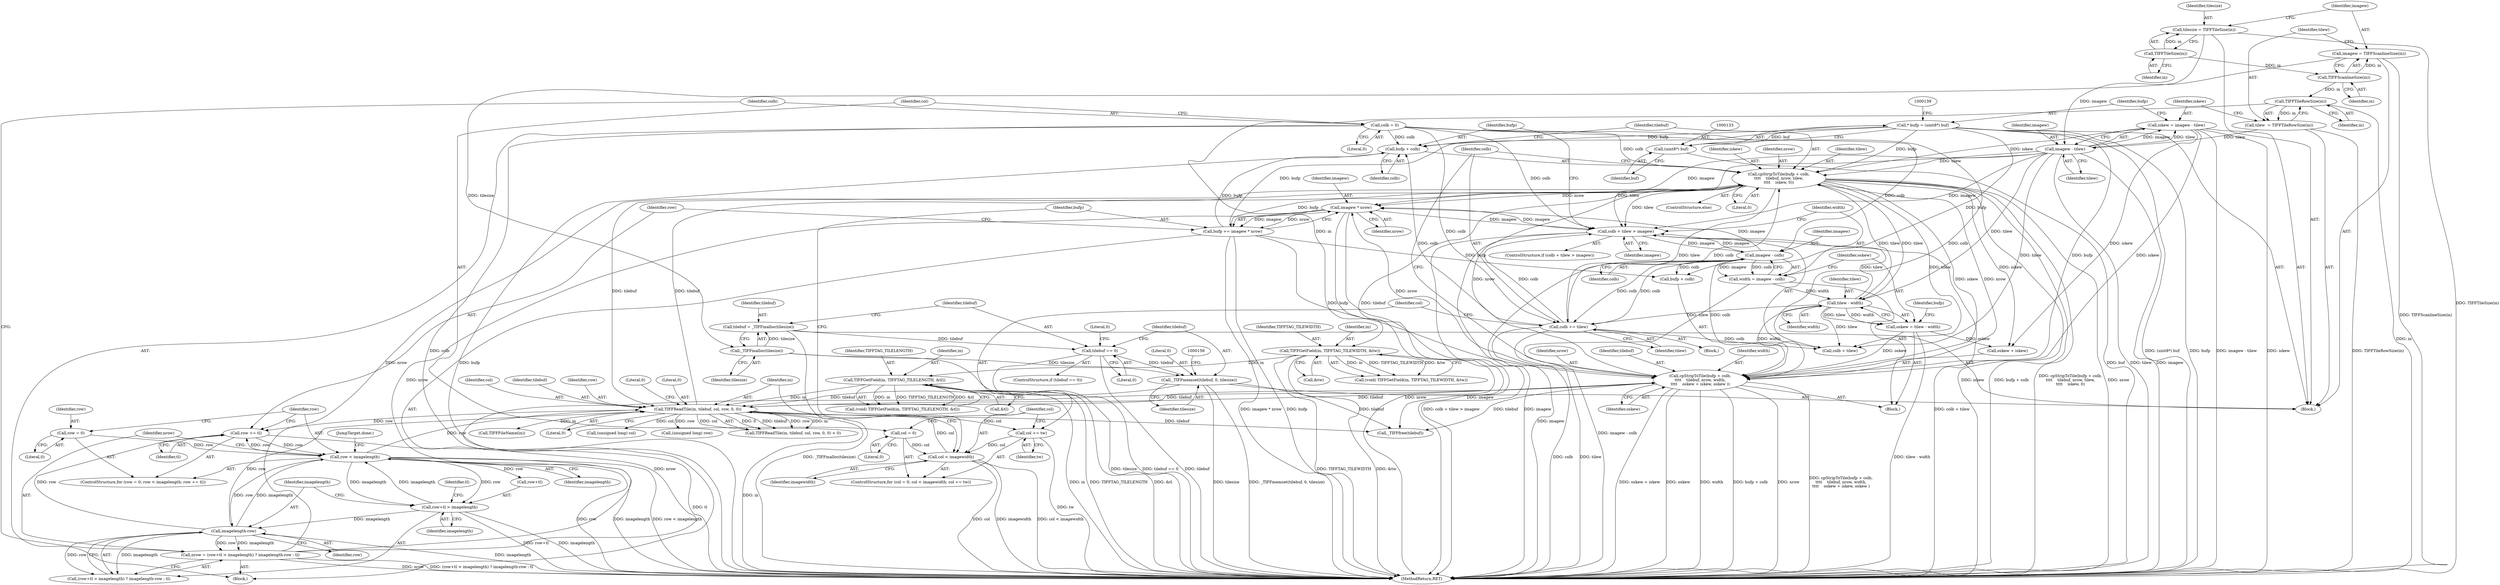 digraph "1_libtiff_5ad9d8016fbb60109302d558f7edb2cb2a3bb8e3@pointer" {
"1000269" [label="(Call,bufp + colb)"];
"1000280" [label="(Call,bufp += imagew * nrow)"];
"1000282" [label="(Call,imagew * nrow)"];
"1000247" [label="(Call,imagew - colb)"];
"1000238" [label="(Call,colb + tilew > imagew)"];
"1000194" [label="(Call,colb = 0)"];
"1000277" [label="(Call,colb += tilew)"];
"1000253" [label="(Call,tilew - width)"];
"1000126" [label="(Call,imagew - tilew)"];
"1000114" [label="(Call,imagew = TIFFScanlineSize(in))"];
"1000116" [label="(Call,TIFFScanlineSize(in))"];
"1000110" [label="(Call,TIFFTileSize(in))"];
"1000119" [label="(Call,tilew  = TIFFTileRowSize(in))"];
"1000121" [label="(Call,TIFFTileRowSize(in))"];
"1000268" [label="(Call,cpStripToTile(bufp + colb,\n\t\t\t\t    tilebuf, nrow, tilew,\n\t\t\t\t    iskew, 0))"];
"1000130" [label="(Call,* bufp = (uint8*) buf)"];
"1000132" [label="(Call,(uint8*) buf)"];
"1000212" [label="(Call,TIFFReadTile(in, tilebuf, col, row, 0, 0))"];
"1000164" [label="(Call,TIFFGetField(in, TIFFTAG_TILELENGTH, &tl))"];
"1000157" [label="(Call,TIFFGetField(in, TIFFTAG_TILEWIDTH, &tw))"];
"1000256" [label="(Call,cpStripToTile(bufp + colb,\n\t\t\t\t    tilebuf, nrow, width,\n\t\t\t\t    oskew + iskew, oskew ))"];
"1000181" [label="(Call,nrow = (row+tl > imagelength) ? imagelength-row : tl)"];
"1000189" [label="(Call,imagelength-row)"];
"1000184" [label="(Call,row+tl > imagelength)"];
"1000173" [label="(Call,row < imagelength)"];
"1000170" [label="(Call,row = 0)"];
"1000176" [label="(Call,row += tl)"];
"1000251" [label="(Call,oskew = tilew - width)"];
"1000124" [label="(Call,iskew = imagew - tilew)"];
"1000151" [label="(Call,_TIFFmemset(tilebuf, 0, tilesize))"];
"1000146" [label="(Call,tilebuf == 0)"];
"1000141" [label="(Call,tilebuf = _TIFFmalloc(tilesize))"];
"1000143" [label="(Call,_TIFFmalloc(tilesize))"];
"1000108" [label="(Call,tilesize = TIFFTileSize(in))"];
"1000202" [label="(Call,col < imagewidth)"];
"1000199" [label="(Call,col = 0)"];
"1000205" [label="(Call,col += tw)"];
"1000245" [label="(Call,width = imagew - colb)"];
"1000219" [label="(Literal,0)"];
"1000263" [label="(Call,oskew + iskew)"];
"1000274" [label="(Identifier,tilew)"];
"1000150" [label="(Literal,0)"];
"1000249" [label="(Identifier,colb)"];
"1000272" [label="(Identifier,tilebuf)"];
"1000245" [label="(Call,width = imagew - colb)"];
"1000116" [label="(Call,TIFFScanlineSize(in))"];
"1000191" [label="(Identifier,row)"];
"1000257" [label="(Call,bufp + colb)"];
"1000213" [label="(Identifier,in)"];
"1000280" [label="(Call,bufp += imagew * nrow)"];
"1000176" [label="(Call,row += tl)"];
"1000199" [label="(Call,col = 0)"];
"1000266" [label="(Identifier,oskew)"];
"1000179" [label="(Block,)"];
"1000192" [label="(Identifier,tl)"];
"1000125" [label="(Identifier,iskew)"];
"1000165" [label="(Identifier,in)"];
"1000143" [label="(Call,_TIFFmalloc(tilesize))"];
"1000275" [label="(Identifier,iskew)"];
"1000281" [label="(Identifier,bufp)"];
"1000154" [label="(Identifier,tilesize)"];
"1000254" [label="(Identifier,tilew)"];
"1000196" [label="(Literal,0)"];
"1000134" [label="(Identifier,buf)"];
"1000282" [label="(Call,imagew * nrow)"];
"1000239" [label="(Call,colb + tilew)"];
"1000230" [label="(Call,(unsigned long) row)"];
"1000270" [label="(Identifier,bufp)"];
"1000278" [label="(Identifier,colb)"];
"1000172" [label="(Literal,0)"];
"1000147" [label="(Identifier,tilebuf)"];
"1000183" [label="(Call,(row+tl > imagelength) ? imagelength-row : tl)"];
"1000212" [label="(Call,TIFFReadTile(in, tilebuf, col, row, 0, 0))"];
"1000185" [label="(Call,row+tl)"];
"1000166" [label="(Identifier,TIFFTAG_TILELENGTH)"];
"1000261" [label="(Identifier,nrow)"];
"1000243" [label="(Block,)"];
"1000142" [label="(Identifier,tilebuf)"];
"1000127" [label="(Identifier,imagew)"];
"1000132" [label="(Call,(uint8*) buf)"];
"1000177" [label="(Identifier,row)"];
"1000277" [label="(Call,colb += tilew)"];
"1000286" [label="(Call,_TIFFfree(tilebuf))"];
"1000211" [label="(Call,TIFFReadTile(in, tilebuf, col, row, 0, 0) < 0)"];
"1000148" [label="(Literal,0)"];
"1000203" [label="(Identifier,col)"];
"1000170" [label="(Call,row = 0)"];
"1000283" [label="(Identifier,imagew)"];
"1000167" [label="(Call,&tl)"];
"1000290" [label="(MethodReturn,RET)"];
"1000205" [label="(Call,col += tw)"];
"1000131" [label="(Identifier,bufp)"];
"1000174" [label="(Identifier,row)"];
"1000260" [label="(Identifier,tilebuf)"];
"1000164" [label="(Call,TIFFGetField(in, TIFFTAG_TILELENGTH, &tl))"];
"1000184" [label="(Call,row+tl > imagelength)"];
"1000190" [label="(Identifier,imagelength)"];
"1000182" [label="(Identifier,nrow)"];
"1000141" [label="(Call,tilebuf = _TIFFmalloc(tilesize))"];
"1000284" [label="(Identifier,nrow)"];
"1000151" [label="(Call,_TIFFmemset(tilebuf, 0, tilesize))"];
"1000126" [label="(Call,imagew - tilew)"];
"1000207" [label="(Identifier,tw)"];
"1000237" [label="(ControlStructure,if (colb + tilew > imagew))"];
"1000267" [label="(ControlStructure,else)"];
"1000117" [label="(Identifier,in)"];
"1000251" [label="(Call,oskew = tilew - width)"];
"1000160" [label="(Call,&tw)"];
"1000268" [label="(Call,cpStripToTile(bufp + colb,\n\t\t\t\t    tilebuf, nrow, tilew,\n\t\t\t\t    iskew, 0))"];
"1000119" [label="(Call,tilew  = TIFFTileRowSize(in))"];
"1000217" [label="(Literal,0)"];
"1000157" [label="(Call,TIFFGetField(in, TIFFTAG_TILEWIDTH, &tw))"];
"1000224" [label="(Call,TIFFFileName(in))"];
"1000128" [label="(Identifier,tilew)"];
"1000158" [label="(Identifier,in)"];
"1000111" [label="(Identifier,in)"];
"1000215" [label="(Identifier,col)"];
"1000115" [label="(Identifier,imagew)"];
"1000201" [label="(Literal,0)"];
"1000279" [label="(Identifier,tilew)"];
"1000122" [label="(Identifier,in)"];
"1000130" [label="(Call,* bufp = (uint8*) buf)"];
"1000169" [label="(ControlStructure,for (row = 0; row < imagelength; row += tl))"];
"1000189" [label="(Call,imagelength-row)"];
"1000247" [label="(Call,imagew - colb)"];
"1000256" [label="(Call,cpStripToTile(bufp + colb,\n\t\t\t\t    tilebuf, nrow, width,\n\t\t\t\t    oskew + iskew, oskew ))"];
"1000109" [label="(Identifier,tilesize)"];
"1000188" [label="(Identifier,imagelength)"];
"1000181" [label="(Call,nrow = (row+tl > imagelength) ? imagelength-row : tl)"];
"1000200" [label="(Identifier,col)"];
"1000206" [label="(Identifier,col)"];
"1000159" [label="(Identifier,TIFFTAG_TILEWIDTH)"];
"1000121" [label="(Call,TIFFTileRowSize(in))"];
"1000110" [label="(Call,TIFFTileSize(in))"];
"1000195" [label="(Identifier,colb)"];
"1000153" [label="(Literal,0)"];
"1000218" [label="(Literal,0)"];
"1000253" [label="(Call,tilew - width)"];
"1000120" [label="(Identifier,tilew)"];
"1000144" [label="(Identifier,tilesize)"];
"1000124" [label="(Call,iskew = imagew - tilew)"];
"1000202" [label="(Call,col < imagewidth)"];
"1000248" [label="(Identifier,imagew)"];
"1000246" [label="(Identifier,width)"];
"1000198" [label="(ControlStructure,for (col = 0; col < imagewidth; col += tw))"];
"1000269" [label="(Call,bufp + colb)"];
"1000273" [label="(Identifier,nrow)"];
"1000146" [label="(Call,tilebuf == 0)"];
"1000175" [label="(Identifier,imagelength)"];
"1000162" [label="(Call,(void) TIFFGetField(in, TIFFTAG_TILELENGTH, &tl))"];
"1000155" [label="(Call,(void) TIFFGetField(in, TIFFTAG_TILEWIDTH, &tw))"];
"1000194" [label="(Call,colb = 0)"];
"1000271" [label="(Identifier,colb)"];
"1000108" [label="(Call,tilesize = TIFFTileSize(in))"];
"1000204" [label="(Identifier,imagewidth)"];
"1000214" [label="(Identifier,tilebuf)"];
"1000216" [label="(Identifier,row)"];
"1000242" [label="(Identifier,imagew)"];
"1000262" [label="(Identifier,width)"];
"1000258" [label="(Identifier,bufp)"];
"1000102" [label="(Block,)"];
"1000178" [label="(Identifier,tl)"];
"1000173" [label="(Call,row < imagelength)"];
"1000208" [label="(Block,)"];
"1000114" [label="(Call,imagew = TIFFScanlineSize(in))"];
"1000238" [label="(Call,colb + tilew > imagew)"];
"1000227" [label="(Call,(unsigned long) col)"];
"1000145" [label="(ControlStructure,if (tilebuf == 0))"];
"1000285" [label="(JumpTarget,done:)"];
"1000152" [label="(Identifier,tilebuf)"];
"1000252" [label="(Identifier,oskew)"];
"1000276" [label="(Literal,0)"];
"1000171" [label="(Identifier,row)"];
"1000255" [label="(Identifier,width)"];
"1000269" -> "1000268"  [label="AST: "];
"1000269" -> "1000271"  [label="CFG: "];
"1000270" -> "1000269"  [label="AST: "];
"1000271" -> "1000269"  [label="AST: "];
"1000272" -> "1000269"  [label="CFG: "];
"1000269" -> "1000290"  [label="DDG: bufp"];
"1000280" -> "1000269"  [label="DDG: bufp"];
"1000130" -> "1000269"  [label="DDG: bufp"];
"1000194" -> "1000269"  [label="DDG: colb"];
"1000277" -> "1000269"  [label="DDG: colb"];
"1000280" -> "1000179"  [label="AST: "];
"1000280" -> "1000282"  [label="CFG: "];
"1000281" -> "1000280"  [label="AST: "];
"1000282" -> "1000280"  [label="AST: "];
"1000177" -> "1000280"  [label="CFG: "];
"1000280" -> "1000290"  [label="DDG: imagew * nrow"];
"1000280" -> "1000290"  [label="DDG: bufp"];
"1000280" -> "1000256"  [label="DDG: bufp"];
"1000280" -> "1000257"  [label="DDG: bufp"];
"1000280" -> "1000268"  [label="DDG: bufp"];
"1000282" -> "1000280"  [label="DDG: imagew"];
"1000282" -> "1000280"  [label="DDG: nrow"];
"1000130" -> "1000280"  [label="DDG: bufp"];
"1000282" -> "1000284"  [label="CFG: "];
"1000283" -> "1000282"  [label="AST: "];
"1000284" -> "1000282"  [label="AST: "];
"1000282" -> "1000290"  [label="DDG: nrow"];
"1000282" -> "1000290"  [label="DDG: imagew"];
"1000282" -> "1000238"  [label="DDG: imagew"];
"1000247" -> "1000282"  [label="DDG: imagew"];
"1000126" -> "1000282"  [label="DDG: imagew"];
"1000238" -> "1000282"  [label="DDG: imagew"];
"1000181" -> "1000282"  [label="DDG: nrow"];
"1000268" -> "1000282"  [label="DDG: nrow"];
"1000256" -> "1000282"  [label="DDG: nrow"];
"1000247" -> "1000245"  [label="AST: "];
"1000247" -> "1000249"  [label="CFG: "];
"1000248" -> "1000247"  [label="AST: "];
"1000249" -> "1000247"  [label="AST: "];
"1000245" -> "1000247"  [label="CFG: "];
"1000247" -> "1000290"  [label="DDG: imagew"];
"1000247" -> "1000238"  [label="DDG: imagew"];
"1000247" -> "1000245"  [label="DDG: imagew"];
"1000247" -> "1000245"  [label="DDG: colb"];
"1000238" -> "1000247"  [label="DDG: imagew"];
"1000194" -> "1000247"  [label="DDG: colb"];
"1000277" -> "1000247"  [label="DDG: colb"];
"1000247" -> "1000256"  [label="DDG: colb"];
"1000247" -> "1000257"  [label="DDG: colb"];
"1000247" -> "1000277"  [label="DDG: colb"];
"1000238" -> "1000237"  [label="AST: "];
"1000238" -> "1000242"  [label="CFG: "];
"1000239" -> "1000238"  [label="AST: "];
"1000242" -> "1000238"  [label="AST: "];
"1000246" -> "1000238"  [label="CFG: "];
"1000270" -> "1000238"  [label="CFG: "];
"1000238" -> "1000290"  [label="DDG: colb + tilew"];
"1000238" -> "1000290"  [label="DDG: colb + tilew > imagew"];
"1000238" -> "1000290"  [label="DDG: imagew"];
"1000194" -> "1000238"  [label="DDG: colb"];
"1000277" -> "1000238"  [label="DDG: colb"];
"1000126" -> "1000238"  [label="DDG: tilew"];
"1000126" -> "1000238"  [label="DDG: imagew"];
"1000253" -> "1000238"  [label="DDG: tilew"];
"1000268" -> "1000238"  [label="DDG: tilew"];
"1000194" -> "1000179"  [label="AST: "];
"1000194" -> "1000196"  [label="CFG: "];
"1000195" -> "1000194"  [label="AST: "];
"1000196" -> "1000194"  [label="AST: "];
"1000200" -> "1000194"  [label="CFG: "];
"1000194" -> "1000290"  [label="DDG: colb"];
"1000194" -> "1000239"  [label="DDG: colb"];
"1000194" -> "1000268"  [label="DDG: colb"];
"1000194" -> "1000277"  [label="DDG: colb"];
"1000277" -> "1000208"  [label="AST: "];
"1000277" -> "1000279"  [label="CFG: "];
"1000278" -> "1000277"  [label="AST: "];
"1000279" -> "1000277"  [label="AST: "];
"1000206" -> "1000277"  [label="CFG: "];
"1000277" -> "1000290"  [label="DDG: colb"];
"1000277" -> "1000290"  [label="DDG: tilew"];
"1000277" -> "1000239"  [label="DDG: colb"];
"1000277" -> "1000268"  [label="DDG: colb"];
"1000253" -> "1000277"  [label="DDG: tilew"];
"1000268" -> "1000277"  [label="DDG: tilew"];
"1000253" -> "1000251"  [label="AST: "];
"1000253" -> "1000255"  [label="CFG: "];
"1000254" -> "1000253"  [label="AST: "];
"1000255" -> "1000253"  [label="AST: "];
"1000251" -> "1000253"  [label="CFG: "];
"1000253" -> "1000239"  [label="DDG: tilew"];
"1000253" -> "1000251"  [label="DDG: tilew"];
"1000253" -> "1000251"  [label="DDG: width"];
"1000126" -> "1000253"  [label="DDG: tilew"];
"1000268" -> "1000253"  [label="DDG: tilew"];
"1000245" -> "1000253"  [label="DDG: width"];
"1000253" -> "1000256"  [label="DDG: width"];
"1000253" -> "1000268"  [label="DDG: tilew"];
"1000126" -> "1000124"  [label="AST: "];
"1000126" -> "1000128"  [label="CFG: "];
"1000127" -> "1000126"  [label="AST: "];
"1000128" -> "1000126"  [label="AST: "];
"1000124" -> "1000126"  [label="CFG: "];
"1000126" -> "1000290"  [label="DDG: imagew"];
"1000126" -> "1000290"  [label="DDG: tilew"];
"1000126" -> "1000124"  [label="DDG: imagew"];
"1000126" -> "1000124"  [label="DDG: tilew"];
"1000114" -> "1000126"  [label="DDG: imagew"];
"1000119" -> "1000126"  [label="DDG: tilew"];
"1000126" -> "1000239"  [label="DDG: tilew"];
"1000126" -> "1000268"  [label="DDG: tilew"];
"1000114" -> "1000102"  [label="AST: "];
"1000114" -> "1000116"  [label="CFG: "];
"1000115" -> "1000114"  [label="AST: "];
"1000116" -> "1000114"  [label="AST: "];
"1000120" -> "1000114"  [label="CFG: "];
"1000114" -> "1000290"  [label="DDG: TIFFScanlineSize(in)"];
"1000116" -> "1000114"  [label="DDG: in"];
"1000116" -> "1000117"  [label="CFG: "];
"1000117" -> "1000116"  [label="AST: "];
"1000110" -> "1000116"  [label="DDG: in"];
"1000116" -> "1000121"  [label="DDG: in"];
"1000110" -> "1000108"  [label="AST: "];
"1000110" -> "1000111"  [label="CFG: "];
"1000111" -> "1000110"  [label="AST: "];
"1000108" -> "1000110"  [label="CFG: "];
"1000110" -> "1000108"  [label="DDG: in"];
"1000119" -> "1000102"  [label="AST: "];
"1000119" -> "1000121"  [label="CFG: "];
"1000120" -> "1000119"  [label="AST: "];
"1000121" -> "1000119"  [label="AST: "];
"1000125" -> "1000119"  [label="CFG: "];
"1000119" -> "1000290"  [label="DDG: TIFFTileRowSize(in)"];
"1000121" -> "1000119"  [label="DDG: in"];
"1000121" -> "1000122"  [label="CFG: "];
"1000122" -> "1000121"  [label="AST: "];
"1000121" -> "1000290"  [label="DDG: in"];
"1000121" -> "1000157"  [label="DDG: in"];
"1000268" -> "1000267"  [label="AST: "];
"1000268" -> "1000276"  [label="CFG: "];
"1000272" -> "1000268"  [label="AST: "];
"1000273" -> "1000268"  [label="AST: "];
"1000274" -> "1000268"  [label="AST: "];
"1000275" -> "1000268"  [label="AST: "];
"1000276" -> "1000268"  [label="AST: "];
"1000278" -> "1000268"  [label="CFG: "];
"1000268" -> "1000290"  [label="DDG: iskew"];
"1000268" -> "1000290"  [label="DDG: bufp + colb"];
"1000268" -> "1000290"  [label="DDG: cpStripToTile(bufp + colb,\n\t\t\t\t    tilebuf, nrow, tilew,\n\t\t\t\t    iskew, 0)"];
"1000268" -> "1000290"  [label="DDG: nrow"];
"1000268" -> "1000212"  [label="DDG: tilebuf"];
"1000268" -> "1000239"  [label="DDG: tilew"];
"1000268" -> "1000256"  [label="DDG: nrow"];
"1000268" -> "1000256"  [label="DDG: iskew"];
"1000268" -> "1000263"  [label="DDG: iskew"];
"1000130" -> "1000268"  [label="DDG: bufp"];
"1000212" -> "1000268"  [label="DDG: tilebuf"];
"1000181" -> "1000268"  [label="DDG: nrow"];
"1000256" -> "1000268"  [label="DDG: nrow"];
"1000124" -> "1000268"  [label="DDG: iskew"];
"1000268" -> "1000286"  [label="DDG: tilebuf"];
"1000130" -> "1000102"  [label="AST: "];
"1000130" -> "1000132"  [label="CFG: "];
"1000131" -> "1000130"  [label="AST: "];
"1000132" -> "1000130"  [label="AST: "];
"1000139" -> "1000130"  [label="CFG: "];
"1000130" -> "1000290"  [label="DDG: (uint8*) buf"];
"1000130" -> "1000290"  [label="DDG: bufp"];
"1000132" -> "1000130"  [label="DDG: buf"];
"1000130" -> "1000256"  [label="DDG: bufp"];
"1000130" -> "1000257"  [label="DDG: bufp"];
"1000132" -> "1000134"  [label="CFG: "];
"1000133" -> "1000132"  [label="AST: "];
"1000134" -> "1000132"  [label="AST: "];
"1000132" -> "1000290"  [label="DDG: buf"];
"1000212" -> "1000211"  [label="AST: "];
"1000212" -> "1000218"  [label="CFG: "];
"1000213" -> "1000212"  [label="AST: "];
"1000214" -> "1000212"  [label="AST: "];
"1000215" -> "1000212"  [label="AST: "];
"1000216" -> "1000212"  [label="AST: "];
"1000217" -> "1000212"  [label="AST: "];
"1000218" -> "1000212"  [label="AST: "];
"1000219" -> "1000212"  [label="CFG: "];
"1000212" -> "1000290"  [label="DDG: in"];
"1000212" -> "1000176"  [label="DDG: row"];
"1000212" -> "1000205"  [label="DDG: col"];
"1000212" -> "1000211"  [label="DDG: 0"];
"1000212" -> "1000211"  [label="DDG: tilebuf"];
"1000212" -> "1000211"  [label="DDG: row"];
"1000212" -> "1000211"  [label="DDG: in"];
"1000212" -> "1000211"  [label="DDG: col"];
"1000164" -> "1000212"  [label="DDG: in"];
"1000256" -> "1000212"  [label="DDG: tilebuf"];
"1000151" -> "1000212"  [label="DDG: tilebuf"];
"1000202" -> "1000212"  [label="DDG: col"];
"1000189" -> "1000212"  [label="DDG: row"];
"1000173" -> "1000212"  [label="DDG: row"];
"1000212" -> "1000224"  [label="DDG: in"];
"1000212" -> "1000227"  [label="DDG: col"];
"1000212" -> "1000230"  [label="DDG: row"];
"1000212" -> "1000256"  [label="DDG: tilebuf"];
"1000212" -> "1000286"  [label="DDG: tilebuf"];
"1000164" -> "1000162"  [label="AST: "];
"1000164" -> "1000167"  [label="CFG: "];
"1000165" -> "1000164"  [label="AST: "];
"1000166" -> "1000164"  [label="AST: "];
"1000167" -> "1000164"  [label="AST: "];
"1000162" -> "1000164"  [label="CFG: "];
"1000164" -> "1000290"  [label="DDG: TIFFTAG_TILELENGTH"];
"1000164" -> "1000290"  [label="DDG: &tl"];
"1000164" -> "1000290"  [label="DDG: in"];
"1000164" -> "1000162"  [label="DDG: in"];
"1000164" -> "1000162"  [label="DDG: TIFFTAG_TILELENGTH"];
"1000164" -> "1000162"  [label="DDG: &tl"];
"1000157" -> "1000164"  [label="DDG: in"];
"1000157" -> "1000155"  [label="AST: "];
"1000157" -> "1000160"  [label="CFG: "];
"1000158" -> "1000157"  [label="AST: "];
"1000159" -> "1000157"  [label="AST: "];
"1000160" -> "1000157"  [label="AST: "];
"1000155" -> "1000157"  [label="CFG: "];
"1000157" -> "1000290"  [label="DDG: TIFFTAG_TILEWIDTH"];
"1000157" -> "1000290"  [label="DDG: &tw"];
"1000157" -> "1000155"  [label="DDG: in"];
"1000157" -> "1000155"  [label="DDG: TIFFTAG_TILEWIDTH"];
"1000157" -> "1000155"  [label="DDG: &tw"];
"1000256" -> "1000243"  [label="AST: "];
"1000256" -> "1000266"  [label="CFG: "];
"1000257" -> "1000256"  [label="AST: "];
"1000260" -> "1000256"  [label="AST: "];
"1000261" -> "1000256"  [label="AST: "];
"1000262" -> "1000256"  [label="AST: "];
"1000263" -> "1000256"  [label="AST: "];
"1000266" -> "1000256"  [label="AST: "];
"1000278" -> "1000256"  [label="CFG: "];
"1000256" -> "1000290"  [label="DDG: oskew + iskew"];
"1000256" -> "1000290"  [label="DDG: oskew"];
"1000256" -> "1000290"  [label="DDG: width"];
"1000256" -> "1000290"  [label="DDG: bufp + colb"];
"1000256" -> "1000290"  [label="DDG: nrow"];
"1000256" -> "1000290"  [label="DDG: cpStripToTile(bufp + colb,\n\t\t\t\t    tilebuf, nrow, width,\n\t\t\t\t    oskew + iskew, oskew )"];
"1000181" -> "1000256"  [label="DDG: nrow"];
"1000251" -> "1000256"  [label="DDG: oskew"];
"1000124" -> "1000256"  [label="DDG: iskew"];
"1000256" -> "1000286"  [label="DDG: tilebuf"];
"1000181" -> "1000179"  [label="AST: "];
"1000181" -> "1000183"  [label="CFG: "];
"1000182" -> "1000181"  [label="AST: "];
"1000183" -> "1000181"  [label="AST: "];
"1000195" -> "1000181"  [label="CFG: "];
"1000181" -> "1000290"  [label="DDG: nrow"];
"1000181" -> "1000290"  [label="DDG: (row+tl > imagelength) ? imagelength-row : tl"];
"1000189" -> "1000181"  [label="DDG: imagelength"];
"1000189" -> "1000181"  [label="DDG: row"];
"1000189" -> "1000183"  [label="AST: "];
"1000189" -> "1000191"  [label="CFG: "];
"1000190" -> "1000189"  [label="AST: "];
"1000191" -> "1000189"  [label="AST: "];
"1000183" -> "1000189"  [label="CFG: "];
"1000189" -> "1000290"  [label="DDG: imagelength"];
"1000189" -> "1000173"  [label="DDG: imagelength"];
"1000189" -> "1000176"  [label="DDG: row"];
"1000189" -> "1000183"  [label="DDG: imagelength"];
"1000189" -> "1000183"  [label="DDG: row"];
"1000184" -> "1000189"  [label="DDG: imagelength"];
"1000173" -> "1000189"  [label="DDG: row"];
"1000184" -> "1000183"  [label="AST: "];
"1000184" -> "1000188"  [label="CFG: "];
"1000185" -> "1000184"  [label="AST: "];
"1000188" -> "1000184"  [label="AST: "];
"1000190" -> "1000184"  [label="CFG: "];
"1000192" -> "1000184"  [label="CFG: "];
"1000184" -> "1000290"  [label="DDG: row+tl"];
"1000184" -> "1000290"  [label="DDG: imagelength"];
"1000184" -> "1000173"  [label="DDG: imagelength"];
"1000173" -> "1000184"  [label="DDG: row"];
"1000173" -> "1000184"  [label="DDG: imagelength"];
"1000173" -> "1000169"  [label="AST: "];
"1000173" -> "1000175"  [label="CFG: "];
"1000174" -> "1000173"  [label="AST: "];
"1000175" -> "1000173"  [label="AST: "];
"1000182" -> "1000173"  [label="CFG: "];
"1000285" -> "1000173"  [label="CFG: "];
"1000173" -> "1000290"  [label="DDG: row < imagelength"];
"1000173" -> "1000290"  [label="DDG: row"];
"1000173" -> "1000290"  [label="DDG: imagelength"];
"1000170" -> "1000173"  [label="DDG: row"];
"1000176" -> "1000173"  [label="DDG: row"];
"1000173" -> "1000176"  [label="DDG: row"];
"1000173" -> "1000185"  [label="DDG: row"];
"1000170" -> "1000169"  [label="AST: "];
"1000170" -> "1000172"  [label="CFG: "];
"1000171" -> "1000170"  [label="AST: "];
"1000172" -> "1000170"  [label="AST: "];
"1000174" -> "1000170"  [label="CFG: "];
"1000176" -> "1000169"  [label="AST: "];
"1000176" -> "1000178"  [label="CFG: "];
"1000177" -> "1000176"  [label="AST: "];
"1000178" -> "1000176"  [label="AST: "];
"1000174" -> "1000176"  [label="CFG: "];
"1000176" -> "1000290"  [label="DDG: tl"];
"1000251" -> "1000243"  [label="AST: "];
"1000252" -> "1000251"  [label="AST: "];
"1000258" -> "1000251"  [label="CFG: "];
"1000251" -> "1000290"  [label="DDG: tilew - width"];
"1000251" -> "1000263"  [label="DDG: oskew"];
"1000124" -> "1000102"  [label="AST: "];
"1000125" -> "1000124"  [label="AST: "];
"1000131" -> "1000124"  [label="CFG: "];
"1000124" -> "1000290"  [label="DDG: imagew - tilew"];
"1000124" -> "1000290"  [label="DDG: iskew"];
"1000124" -> "1000263"  [label="DDG: iskew"];
"1000151" -> "1000102"  [label="AST: "];
"1000151" -> "1000154"  [label="CFG: "];
"1000152" -> "1000151"  [label="AST: "];
"1000153" -> "1000151"  [label="AST: "];
"1000154" -> "1000151"  [label="AST: "];
"1000156" -> "1000151"  [label="CFG: "];
"1000151" -> "1000290"  [label="DDG: _TIFFmemset(tilebuf, 0, tilesize)"];
"1000151" -> "1000290"  [label="DDG: tilesize"];
"1000146" -> "1000151"  [label="DDG: tilebuf"];
"1000143" -> "1000151"  [label="DDG: tilesize"];
"1000151" -> "1000286"  [label="DDG: tilebuf"];
"1000146" -> "1000145"  [label="AST: "];
"1000146" -> "1000148"  [label="CFG: "];
"1000147" -> "1000146"  [label="AST: "];
"1000148" -> "1000146"  [label="AST: "];
"1000150" -> "1000146"  [label="CFG: "];
"1000152" -> "1000146"  [label="CFG: "];
"1000146" -> "1000290"  [label="DDG: tilebuf == 0"];
"1000146" -> "1000290"  [label="DDG: tilebuf"];
"1000141" -> "1000146"  [label="DDG: tilebuf"];
"1000141" -> "1000102"  [label="AST: "];
"1000141" -> "1000143"  [label="CFG: "];
"1000142" -> "1000141"  [label="AST: "];
"1000143" -> "1000141"  [label="AST: "];
"1000147" -> "1000141"  [label="CFG: "];
"1000141" -> "1000290"  [label="DDG: _TIFFmalloc(tilesize)"];
"1000143" -> "1000141"  [label="DDG: tilesize"];
"1000143" -> "1000144"  [label="CFG: "];
"1000144" -> "1000143"  [label="AST: "];
"1000143" -> "1000290"  [label="DDG: tilesize"];
"1000108" -> "1000143"  [label="DDG: tilesize"];
"1000108" -> "1000102"  [label="AST: "];
"1000109" -> "1000108"  [label="AST: "];
"1000115" -> "1000108"  [label="CFG: "];
"1000108" -> "1000290"  [label="DDG: TIFFTileSize(in)"];
"1000202" -> "1000198"  [label="AST: "];
"1000202" -> "1000204"  [label="CFG: "];
"1000203" -> "1000202"  [label="AST: "];
"1000204" -> "1000202"  [label="AST: "];
"1000213" -> "1000202"  [label="CFG: "];
"1000281" -> "1000202"  [label="CFG: "];
"1000202" -> "1000290"  [label="DDG: col"];
"1000202" -> "1000290"  [label="DDG: imagewidth"];
"1000202" -> "1000290"  [label="DDG: col < imagewidth"];
"1000199" -> "1000202"  [label="DDG: col"];
"1000205" -> "1000202"  [label="DDG: col"];
"1000199" -> "1000198"  [label="AST: "];
"1000199" -> "1000201"  [label="CFG: "];
"1000200" -> "1000199"  [label="AST: "];
"1000201" -> "1000199"  [label="AST: "];
"1000203" -> "1000199"  [label="CFG: "];
"1000205" -> "1000198"  [label="AST: "];
"1000205" -> "1000207"  [label="CFG: "];
"1000206" -> "1000205"  [label="AST: "];
"1000207" -> "1000205"  [label="AST: "];
"1000203" -> "1000205"  [label="CFG: "];
"1000205" -> "1000290"  [label="DDG: tw"];
"1000245" -> "1000243"  [label="AST: "];
"1000246" -> "1000245"  [label="AST: "];
"1000252" -> "1000245"  [label="CFG: "];
"1000245" -> "1000290"  [label="DDG: imagew - colb"];
}
